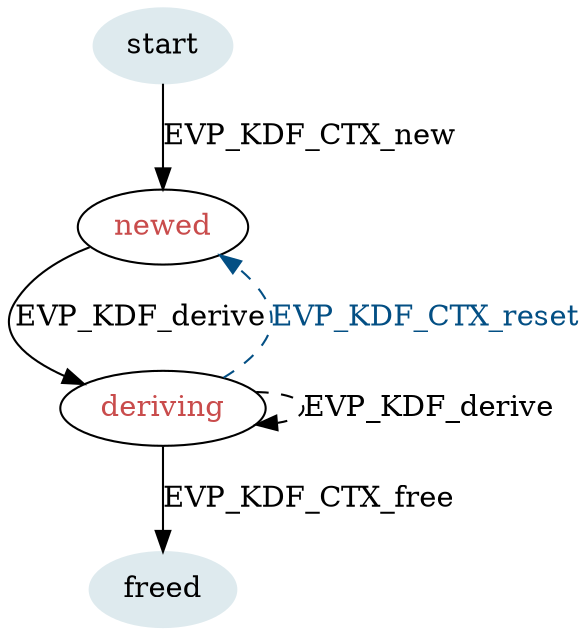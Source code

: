 strict digraph kdf {
    begin [label=start, color="#deeaee", style="filled"];
    newed [label="newed", fontcolor="#c94c4c", style="solid"];
    deriving [label="deriving", fontcolor="#c94c4c"];
    end [label="freed", color="#deeaee", style="filled"];

    begin -> newed [label="EVP_KDF_CTX_new"];
    newed -> deriving [label="EVP_KDF_derive"];
    deriving -> deriving [label="EVP_KDF_derive", style=dashed];
    deriving -> end [label="EVP_KDF_CTX_free"];
    deriving -> newed [label="EVP_KDF_CTX_reset", style=dashed,
                      color="#034f84", fontcolor="#034f84"];
}
 
